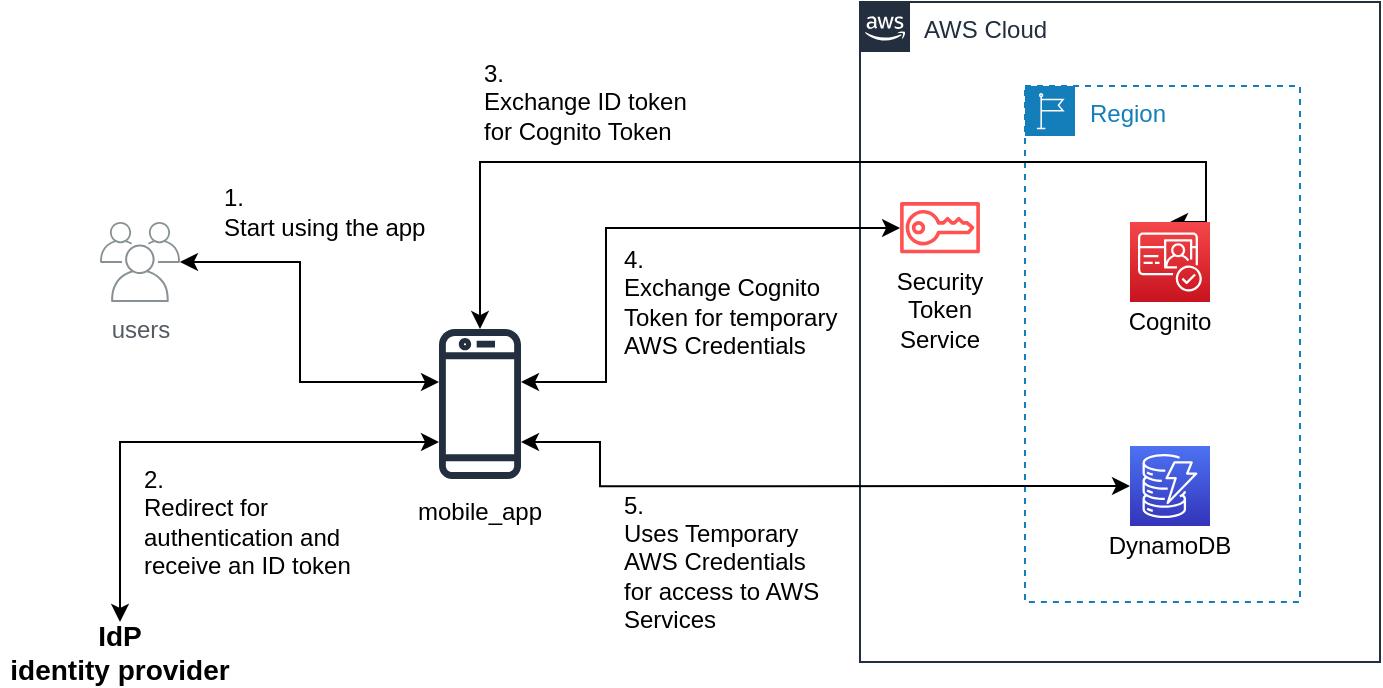 <mxfile version="15.6.6" type="github">
  <diagram id="gHjDEHr2dvzidj4Ks3dE" name="Page-1">
    <mxGraphModel dx="1221" dy="644" grid="1" gridSize="10" guides="1" tooltips="1" connect="1" arrows="1" fold="1" page="0" pageScale="1" pageWidth="850" pageHeight="1100" math="0" shadow="0">
      <root>
        <mxCell id="0" />
        <mxCell id="1" parent="0" />
        <mxCell id="v84Jlu1TSVa9DagHfN7Z-19" value="AWS Cloud" style="points=[[0,0],[0.25,0],[0.5,0],[0.75,0],[1,0],[1,0.25],[1,0.5],[1,0.75],[1,1],[0.75,1],[0.5,1],[0.25,1],[0,1],[0,0.75],[0,0.5],[0,0.25]];outlineConnect=0;gradientColor=none;html=1;whiteSpace=wrap;fontSize=12;fontStyle=0;shape=mxgraph.aws4.group;grIcon=mxgraph.aws4.group_aws_cloud_alt;strokeColor=#232F3E;fillColor=none;verticalAlign=top;align=left;spacingLeft=30;fontColor=#232F3E;dashed=0;" vertex="1" parent="1">
          <mxGeometry x="440" y="40" width="260" height="330" as="geometry" />
        </mxCell>
        <mxCell id="v84Jlu1TSVa9DagHfN7Z-20" value="Region" style="points=[[0,0],[0.25,0],[0.5,0],[0.75,0],[1,0],[1,0.25],[1,0.5],[1,0.75],[1,1],[0.75,1],[0.5,1],[0.25,1],[0,1],[0,0.75],[0,0.5],[0,0.25]];outlineConnect=0;gradientColor=none;html=1;whiteSpace=wrap;fontSize=12;fontStyle=0;shape=mxgraph.aws4.group;grIcon=mxgraph.aws4.group_region;strokeColor=#147EBA;fillColor=none;verticalAlign=top;align=left;spacingLeft=30;fontColor=#147EBA;dashed=1;" vertex="1" parent="1">
          <mxGeometry x="522.5" y="82.05" width="137.5" height="257.95" as="geometry" />
        </mxCell>
        <mxCell id="v84Jlu1TSVa9DagHfN7Z-4" style="edgeStyle=orthogonalEdgeStyle;rounded=0;orthogonalLoop=1;jettySize=auto;html=1;fontColor=default;strokeColor=default;labelBackgroundColor=default;startArrow=classic;startFill=1;" edge="1" parent="1" source="v84Jlu1TSVa9DagHfN7Z-1" target="v84Jlu1TSVa9DagHfN7Z-5">
          <mxGeometry relative="1" as="geometry">
            <mxPoint x="230" y="240" as="targetPoint" />
            <Array as="points">
              <mxPoint x="160" y="170" />
              <mxPoint x="160" y="230" />
            </Array>
          </mxGeometry>
        </mxCell>
        <mxCell id="v84Jlu1TSVa9DagHfN7Z-1" value="users" style="sketch=0;outlineConnect=0;gradientColor=none;fontColor=#545B64;strokeColor=none;fillColor=#879196;dashed=0;verticalLabelPosition=bottom;verticalAlign=top;align=center;html=1;fontSize=12;fontStyle=0;aspect=fixed;shape=mxgraph.aws4.illustration_users;pointerEvents=1" vertex="1" parent="1">
          <mxGeometry x="60" y="150" width="40" height="40" as="geometry" />
        </mxCell>
        <mxCell id="v84Jlu1TSVa9DagHfN7Z-3" value="mobile_app" style="text;html=1;strokeColor=none;fillColor=none;align=center;verticalAlign=middle;whiteSpace=wrap;rounded=0;fontColor=default;" vertex="1" parent="1">
          <mxGeometry x="220" y="280" width="60" height="30" as="geometry" />
        </mxCell>
        <mxCell id="v84Jlu1TSVa9DagHfN7Z-7" style="edgeStyle=orthogonalEdgeStyle;rounded=0;orthogonalLoop=1;jettySize=auto;html=1;labelBackgroundColor=default;fontSize=14;fontColor=default;strokeColor=default;startArrow=classic;startFill=1;" edge="1" parent="1" source="v84Jlu1TSVa9DagHfN7Z-5" target="v84Jlu1TSVa9DagHfN7Z-6">
          <mxGeometry relative="1" as="geometry">
            <Array as="points">
              <mxPoint x="70" y="260" />
            </Array>
          </mxGeometry>
        </mxCell>
        <mxCell id="v84Jlu1TSVa9DagHfN7Z-14" style="edgeStyle=orthogonalEdgeStyle;rounded=0;orthogonalLoop=1;jettySize=auto;html=1;entryX=0;entryY=0.5;entryDx=0;entryDy=0;entryPerimeter=0;labelBackgroundColor=default;fontSize=14;fontColor=default;strokeColor=default;startArrow=classic;startFill=1;" edge="1" parent="1" source="v84Jlu1TSVa9DagHfN7Z-5" target="v84Jlu1TSVa9DagHfN7Z-12">
          <mxGeometry relative="1" as="geometry">
            <Array as="points">
              <mxPoint x="310" y="260" />
              <mxPoint x="310" y="282" />
            </Array>
          </mxGeometry>
        </mxCell>
        <mxCell id="v84Jlu1TSVa9DagHfN7Z-15" style="edgeStyle=orthogonalEdgeStyle;rounded=0;orthogonalLoop=1;jettySize=auto;html=1;entryX=0.5;entryY=0;entryDx=0;entryDy=0;entryPerimeter=0;labelBackgroundColor=default;fontSize=14;fontColor=default;strokeColor=default;startArrow=classic;startFill=1;" edge="1" parent="1" source="v84Jlu1TSVa9DagHfN7Z-5" target="v84Jlu1TSVa9DagHfN7Z-8">
          <mxGeometry relative="1" as="geometry">
            <Array as="points">
              <mxPoint x="250" y="120" />
              <mxPoint x="613" y="120" />
            </Array>
          </mxGeometry>
        </mxCell>
        <mxCell id="v84Jlu1TSVa9DagHfN7Z-18" style="edgeStyle=orthogonalEdgeStyle;rounded=0;orthogonalLoop=1;jettySize=auto;html=1;labelBackgroundColor=default;fontSize=14;fontColor=default;strokeColor=default;startArrow=classic;startFill=1;" edge="1" parent="1" source="v84Jlu1TSVa9DagHfN7Z-5" target="v84Jlu1TSVa9DagHfN7Z-16">
          <mxGeometry relative="1" as="geometry">
            <Array as="points">
              <mxPoint x="313" y="230" />
              <mxPoint x="313" y="153" />
            </Array>
          </mxGeometry>
        </mxCell>
        <mxCell id="v84Jlu1TSVa9DagHfN7Z-5" value="" style="sketch=0;outlineConnect=0;fontColor=#232F3E;gradientColor=none;fillColor=#232F3E;strokeColor=none;dashed=0;verticalLabelPosition=bottom;verticalAlign=top;align=center;html=1;fontSize=12;fontStyle=0;aspect=fixed;pointerEvents=1;shape=mxgraph.aws4.mobile_client;" vertex="1" parent="1">
          <mxGeometry x="229.5" y="202" width="41" height="78" as="geometry" />
        </mxCell>
        <mxCell id="v84Jlu1TSVa9DagHfN7Z-6" value="IdP&lt;br style=&quot;font-size: 14px;&quot;&gt;identity provider" style="text;html=1;strokeColor=none;fillColor=none;align=center;verticalAlign=middle;whiteSpace=wrap;rounded=0;fontColor=default;fontSize=14;fontStyle=1" vertex="1" parent="1">
          <mxGeometry x="10" y="350" width="120" height="30" as="geometry" />
        </mxCell>
        <mxCell id="v84Jlu1TSVa9DagHfN7Z-8" value="" style="sketch=0;points=[[0,0,0],[0.25,0,0],[0.5,0,0],[0.75,0,0],[1,0,0],[0,1,0],[0.25,1,0],[0.5,1,0],[0.75,1,0],[1,1,0],[0,0.25,0],[0,0.5,0],[0,0.75,0],[1,0.25,0],[1,0.5,0],[1,0.75,0]];outlineConnect=0;fontColor=#232F3E;gradientColor=#F54749;gradientDirection=north;fillColor=#C7131F;strokeColor=#ffffff;dashed=0;verticalLabelPosition=bottom;verticalAlign=top;align=center;html=1;fontSize=12;fontStyle=0;aspect=fixed;shape=mxgraph.aws4.resourceIcon;resIcon=mxgraph.aws4.cognito;" vertex="1" parent="1">
          <mxGeometry x="575" y="150" width="40" height="40" as="geometry" />
        </mxCell>
        <mxCell id="v84Jlu1TSVa9DagHfN7Z-9" value="Cognito" style="text;html=1;strokeColor=none;fillColor=none;align=center;verticalAlign=middle;whiteSpace=wrap;rounded=0;fontColor=default;" vertex="1" parent="1">
          <mxGeometry x="565" y="190" width="60" height="20" as="geometry" />
        </mxCell>
        <mxCell id="v84Jlu1TSVa9DagHfN7Z-12" value="" style="sketch=0;points=[[0,0,0],[0.25,0,0],[0.5,0,0],[0.75,0,0],[1,0,0],[0,1,0],[0.25,1,0],[0.5,1,0],[0.75,1,0],[1,1,0],[0,0.25,0],[0,0.5,0],[0,0.75,0],[1,0.25,0],[1,0.5,0],[1,0.75,0]];outlineConnect=0;fontColor=#232F3E;gradientColor=#4D72F3;gradientDirection=north;fillColor=#3334B9;strokeColor=#ffffff;dashed=0;verticalLabelPosition=bottom;verticalAlign=top;align=center;html=1;fontSize=12;fontStyle=0;aspect=fixed;shape=mxgraph.aws4.resourceIcon;resIcon=mxgraph.aws4.dynamodb;" vertex="1" parent="1">
          <mxGeometry x="575" y="262.05" width="40" height="40" as="geometry" />
        </mxCell>
        <mxCell id="v84Jlu1TSVa9DagHfN7Z-13" value="DynamoDB" style="text;html=1;strokeColor=none;fillColor=none;align=center;verticalAlign=middle;whiteSpace=wrap;rounded=0;fontColor=default;" vertex="1" parent="1">
          <mxGeometry x="565" y="302.05" width="60" height="20" as="geometry" />
        </mxCell>
        <mxCell id="v84Jlu1TSVa9DagHfN7Z-16" value="" style="sketch=0;outlineConnect=0;fontColor=#232F3E;gradientColor=none;fillColor=#FF5252;strokeColor=none;dashed=0;verticalLabelPosition=bottom;verticalAlign=top;align=center;html=1;fontSize=12;fontStyle=0;aspect=fixed;pointerEvents=1;shape=mxgraph.aws4.sts;" vertex="1" parent="1">
          <mxGeometry x="460" y="140" width="40" height="25.64" as="geometry" />
        </mxCell>
        <mxCell id="v84Jlu1TSVa9DagHfN7Z-17" value="Security Token Service" style="text;html=1;strokeColor=none;fillColor=none;align=center;verticalAlign=middle;whiteSpace=wrap;rounded=0;fontColor=default;" vertex="1" parent="1">
          <mxGeometry x="450" y="170" width="60" height="47.69" as="geometry" />
        </mxCell>
        <mxCell id="v84Jlu1TSVa9DagHfN7Z-21" value="1.&lt;br&gt;Start using the app" style="text;html=1;strokeColor=none;fillColor=none;align=left;verticalAlign=middle;whiteSpace=wrap;rounded=0;fontColor=default;" vertex="1" parent="1">
          <mxGeometry x="119.5" y="130" width="110" height="30" as="geometry" />
        </mxCell>
        <mxCell id="v84Jlu1TSVa9DagHfN7Z-22" value="2.&lt;br&gt;Redirect for authentication and receive an ID token&amp;nbsp;" style="text;html=1;strokeColor=none;fillColor=none;align=left;verticalAlign=middle;whiteSpace=wrap;rounded=0;fontColor=default;" vertex="1" parent="1">
          <mxGeometry x="80" y="270" width="110" height="60" as="geometry" />
        </mxCell>
        <mxCell id="v84Jlu1TSVa9DagHfN7Z-23" value="3.&lt;br&gt;Exchange ID token for Cognito Token&amp;nbsp;" style="text;html=1;strokeColor=none;fillColor=none;align=left;verticalAlign=middle;whiteSpace=wrap;rounded=0;fontColor=default;" vertex="1" parent="1">
          <mxGeometry x="250" y="60" width="110" height="60" as="geometry" />
        </mxCell>
        <mxCell id="v84Jlu1TSVa9DagHfN7Z-25" value="4.&lt;br&gt;Exchange Cognito Token for temporary AWS Credentials" style="text;html=1;strokeColor=none;fillColor=none;align=left;verticalAlign=middle;whiteSpace=wrap;rounded=0;fontColor=default;" vertex="1" parent="1">
          <mxGeometry x="320" y="160" width="110" height="60" as="geometry" />
        </mxCell>
        <mxCell id="v84Jlu1TSVa9DagHfN7Z-26" value="5.&lt;br&gt;Uses Temporary AWS Credentials for access to AWS Services" style="text;html=1;strokeColor=none;fillColor=none;align=left;verticalAlign=middle;whiteSpace=wrap;rounded=0;fontColor=default;" vertex="1" parent="1">
          <mxGeometry x="320" y="290" width="110" height="60" as="geometry" />
        </mxCell>
      </root>
    </mxGraphModel>
  </diagram>
</mxfile>
